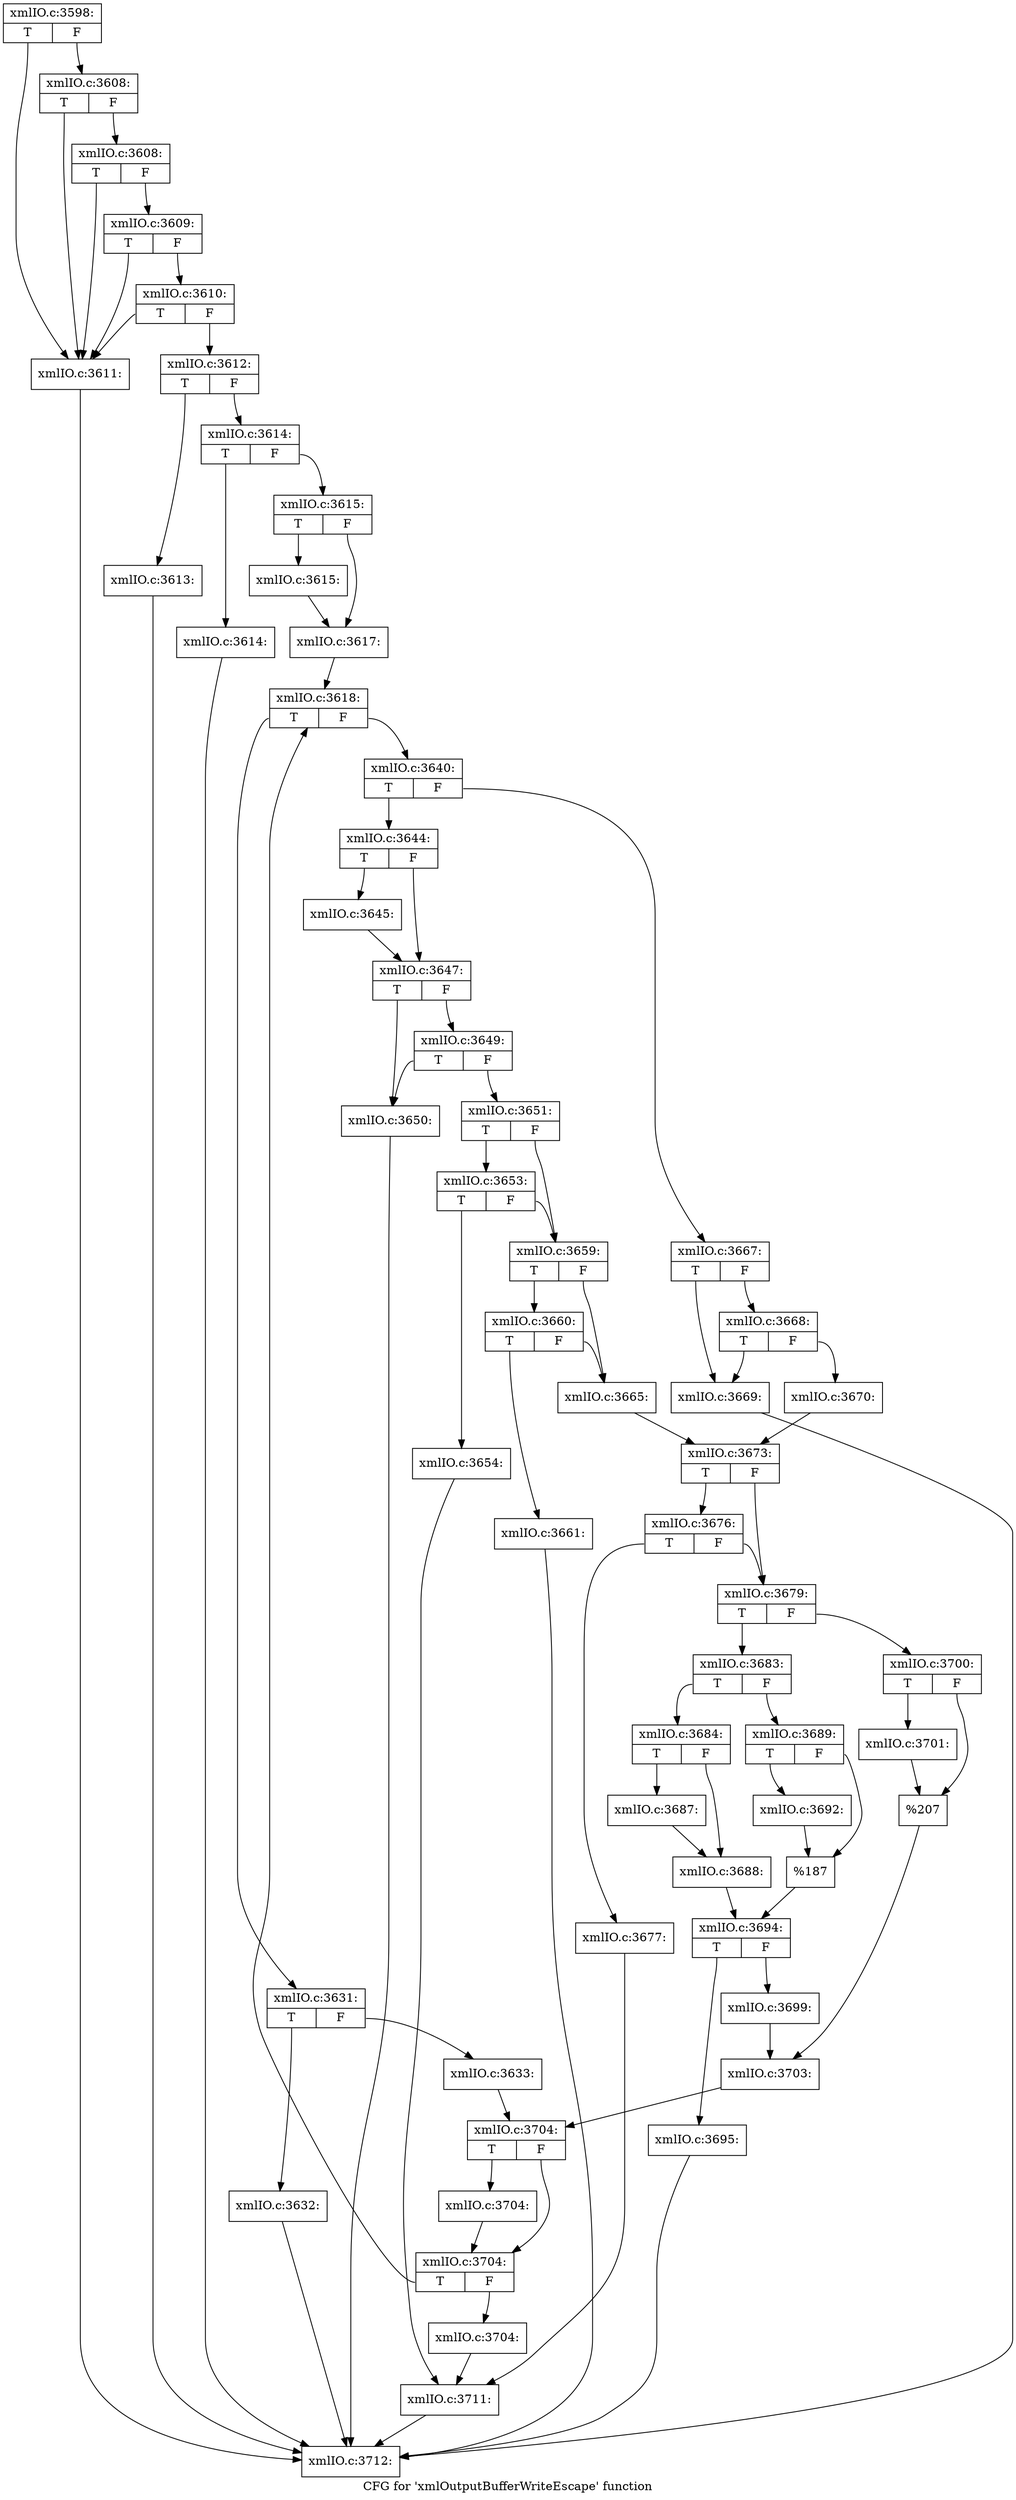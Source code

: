 digraph "CFG for 'xmlOutputBufferWriteEscape' function" {
	label="CFG for 'xmlOutputBufferWriteEscape' function";

	Node0x5322e70 [shape=record,label="{xmlIO.c:3598:|{<s0>T|<s1>F}}"];
	Node0x5322e70:s0 -> Node0x5331170;
	Node0x5322e70:s1 -> Node0x5331390;
	Node0x5331390 [shape=record,label="{xmlIO.c:3608:|{<s0>T|<s1>F}}"];
	Node0x5331390:s0 -> Node0x5331170;
	Node0x5331390:s1 -> Node0x5331310;
	Node0x5331310 [shape=record,label="{xmlIO.c:3608:|{<s0>T|<s1>F}}"];
	Node0x5331310:s0 -> Node0x5331170;
	Node0x5331310:s1 -> Node0x5331290;
	Node0x5331290 [shape=record,label="{xmlIO.c:3609:|{<s0>T|<s1>F}}"];
	Node0x5331290:s0 -> Node0x5331170;
	Node0x5331290:s1 -> Node0x5331210;
	Node0x5331210 [shape=record,label="{xmlIO.c:3610:|{<s0>T|<s1>F}}"];
	Node0x5331210:s0 -> Node0x5331170;
	Node0x5331210:s1 -> Node0x53311c0;
	Node0x5331170 [shape=record,label="{xmlIO.c:3611:}"];
	Node0x5331170 -> Node0x531dbb0;
	Node0x53311c0 [shape=record,label="{xmlIO.c:3612:|{<s0>T|<s1>F}}"];
	Node0x53311c0:s0 -> Node0x5332d10;
	Node0x53311c0:s1 -> Node0x5333040;
	Node0x5332d10 [shape=record,label="{xmlIO.c:3613:}"];
	Node0x5332d10 -> Node0x531dbb0;
	Node0x5333040 [shape=record,label="{xmlIO.c:3614:|{<s0>T|<s1>F}}"];
	Node0x5333040:s0 -> Node0x53333d0;
	Node0x5333040:s1 -> Node0x5333420;
	Node0x53333d0 [shape=record,label="{xmlIO.c:3614:}"];
	Node0x53333d0 -> Node0x531dbb0;
	Node0x5333420 [shape=record,label="{xmlIO.c:3615:|{<s0>T|<s1>F}}"];
	Node0x5333420:s0 -> Node0x5333850;
	Node0x5333420:s1 -> Node0x53338a0;
	Node0x5333850 [shape=record,label="{xmlIO.c:3615:}"];
	Node0x5333850 -> Node0x53338a0;
	Node0x53338a0 [shape=record,label="{xmlIO.c:3617:}"];
	Node0x53338a0 -> Node0x53341c0;
	Node0x53341c0 [shape=record,label="{xmlIO.c:3618:|{<s0>T|<s1>F}}"];
	Node0x53341c0:s0 -> Node0x53340f0;
	Node0x53341c0:s1 -> Node0x51f47a0;
	Node0x53340f0 [shape=record,label="{xmlIO.c:3631:|{<s0>T|<s1>F}}"];
	Node0x53340f0:s0 -> Node0x5334ba0;
	Node0x53340f0:s1 -> Node0x5334bf0;
	Node0x5334ba0 [shape=record,label="{xmlIO.c:3632:}"];
	Node0x5334ba0 -> Node0x531dbb0;
	Node0x5334bf0 [shape=record,label="{xmlIO.c:3633:}"];
	Node0x5334bf0 -> Node0x5334250;
	Node0x51f47a0 [shape=record,label="{xmlIO.c:3640:|{<s0>T|<s1>F}}"];
	Node0x51f47a0:s0 -> Node0x5335520;
	Node0x51f47a0:s1 -> Node0x53355c0;
	Node0x5335520 [shape=record,label="{xmlIO.c:3644:|{<s0>T|<s1>F}}"];
	Node0x5335520:s0 -> Node0x5335ab0;
	Node0x5335520:s1 -> Node0x5335b00;
	Node0x5335ab0 [shape=record,label="{xmlIO.c:3645:}"];
	Node0x5335ab0 -> Node0x5335b00;
	Node0x5335b00 [shape=record,label="{xmlIO.c:3647:|{<s0>T|<s1>F}}"];
	Node0x5335b00:s0 -> Node0x53368e0;
	Node0x5335b00:s1 -> Node0x5336980;
	Node0x5336980 [shape=record,label="{xmlIO.c:3649:|{<s0>T|<s1>F}}"];
	Node0x5336980:s0 -> Node0x53368e0;
	Node0x5336980:s1 -> Node0x5336930;
	Node0x53368e0 [shape=record,label="{xmlIO.c:3650:}"];
	Node0x53368e0 -> Node0x531dbb0;
	Node0x5336930 [shape=record,label="{xmlIO.c:3651:|{<s0>T|<s1>F}}"];
	Node0x5336930:s0 -> Node0x53374c0;
	Node0x5336930:s1 -> Node0x5337470;
	Node0x53374c0 [shape=record,label="{xmlIO.c:3653:|{<s0>T|<s1>F}}"];
	Node0x53374c0:s0 -> Node0x5337420;
	Node0x53374c0:s1 -> Node0x5337470;
	Node0x5337420 [shape=record,label="{xmlIO.c:3654:}"];
	Node0x5337420 -> Node0x5337b00;
	Node0x5337470 [shape=record,label="{xmlIO.c:3659:|{<s0>T|<s1>F}}"];
	Node0x5337470:s0 -> Node0x53388a0;
	Node0x5337470:s1 -> Node0x5338850;
	Node0x53388a0 [shape=record,label="{xmlIO.c:3660:|{<s0>T|<s1>F}}"];
	Node0x53388a0:s0 -> Node0x5338800;
	Node0x53388a0:s1 -> Node0x5338850;
	Node0x5338800 [shape=record,label="{xmlIO.c:3661:}"];
	Node0x5338800 -> Node0x531dbb0;
	Node0x5338850 [shape=record,label="{xmlIO.c:3665:}"];
	Node0x5338850 -> Node0x5335570;
	Node0x53355c0 [shape=record,label="{xmlIO.c:3667:|{<s0>T|<s1>F}}"];
	Node0x53355c0:s0 -> Node0x5339f30;
	Node0x53355c0:s1 -> Node0x5339fd0;
	Node0x5339fd0 [shape=record,label="{xmlIO.c:3668:|{<s0>T|<s1>F}}"];
	Node0x5339fd0:s0 -> Node0x5339f30;
	Node0x5339fd0:s1 -> Node0x5339f80;
	Node0x5339f30 [shape=record,label="{xmlIO.c:3669:}"];
	Node0x5339f30 -> Node0x531dbb0;
	Node0x5339f80 [shape=record,label="{xmlIO.c:3670:}"];
	Node0x5339f80 -> Node0x5335570;
	Node0x5335570 [shape=record,label="{xmlIO.c:3673:|{<s0>T|<s1>F}}"];
	Node0x5335570:s0 -> Node0x533b4d0;
	Node0x5335570:s1 -> Node0x533b480;
	Node0x533b4d0 [shape=record,label="{xmlIO.c:3676:|{<s0>T|<s1>F}}"];
	Node0x533b4d0:s0 -> Node0x533b430;
	Node0x533b4d0:s1 -> Node0x533b480;
	Node0x533b430 [shape=record,label="{xmlIO.c:3677:}"];
	Node0x533b430 -> Node0x5337b00;
	Node0x533b480 [shape=record,label="{xmlIO.c:3679:|{<s0>T|<s1>F}}"];
	Node0x533b480:s0 -> Node0x533bae0;
	Node0x533b480:s1 -> Node0x533bb80;
	Node0x533bae0 [shape=record,label="{xmlIO.c:3683:|{<s0>T|<s1>F}}"];
	Node0x533bae0:s0 -> Node0x533bfb0;
	Node0x533bae0:s1 -> Node0x533c050;
	Node0x533bfb0 [shape=record,label="{xmlIO.c:3684:|{<s0>T|<s1>F}}"];
	Node0x533bfb0:s0 -> Node0x533cd40;
	Node0x533bfb0:s1 -> Node0x533cd90;
	Node0x533cd40 [shape=record,label="{xmlIO.c:3687:}"];
	Node0x533cd40 -> Node0x533cd90;
	Node0x533cd90 [shape=record,label="{xmlIO.c:3688:}"];
	Node0x533cd90 -> Node0x533c000;
	Node0x533c050 [shape=record,label="{xmlIO.c:3689:|{<s0>T|<s1>F}}"];
	Node0x533c050:s0 -> Node0x533de20;
	Node0x533c050:s1 -> Node0x533de70;
	Node0x533de20 [shape=record,label="{xmlIO.c:3692:}"];
	Node0x533de20 -> Node0x533de70;
	Node0x533de70 [shape=record,label="{%187}"];
	Node0x533de70 -> Node0x533c000;
	Node0x533c000 [shape=record,label="{xmlIO.c:3694:|{<s0>T|<s1>F}}"];
	Node0x533c000:s0 -> Node0x533e660;
	Node0x533c000:s1 -> Node0x533e6b0;
	Node0x533e660 [shape=record,label="{xmlIO.c:3695:}"];
	Node0x533e660 -> Node0x531dbb0;
	Node0x533e6b0 [shape=record,label="{xmlIO.c:3699:}"];
	Node0x533e6b0 -> Node0x533bb30;
	Node0x533bb80 [shape=record,label="{xmlIO.c:3700:|{<s0>T|<s1>F}}"];
	Node0x533bb80:s0 -> Node0x533f420;
	Node0x533bb80:s1 -> Node0x533f470;
	Node0x533f420 [shape=record,label="{xmlIO.c:3701:}"];
	Node0x533f420 -> Node0x533f470;
	Node0x533f470 [shape=record,label="{%207}"];
	Node0x533f470 -> Node0x533bb30;
	Node0x533bb30 [shape=record,label="{xmlIO.c:3703:}"];
	Node0x533bb30 -> Node0x5334250;
	Node0x5334250 [shape=record,label="{xmlIO.c:3704:|{<s0>T|<s1>F}}"];
	Node0x5334250:s0 -> Node0x53400f0;
	Node0x5334250:s1 -> Node0x53400a0;
	Node0x53400f0 [shape=record,label="{xmlIO.c:3704:}"];
	Node0x53400f0 -> Node0x53400a0;
	Node0x53400a0 [shape=record,label="{xmlIO.c:3704:|{<s0>T|<s1>F}}"];
	Node0x53400a0:s0 -> Node0x53341c0;
	Node0x53400a0:s1 -> Node0x5333fa0;
	Node0x5333fa0 [shape=record,label="{xmlIO.c:3704:}"];
	Node0x5333fa0 -> Node0x5337b00;
	Node0x5337b00 [shape=record,label="{xmlIO.c:3711:}"];
	Node0x5337b00 -> Node0x531dbb0;
	Node0x531dbb0 [shape=record,label="{xmlIO.c:3712:}"];
}
